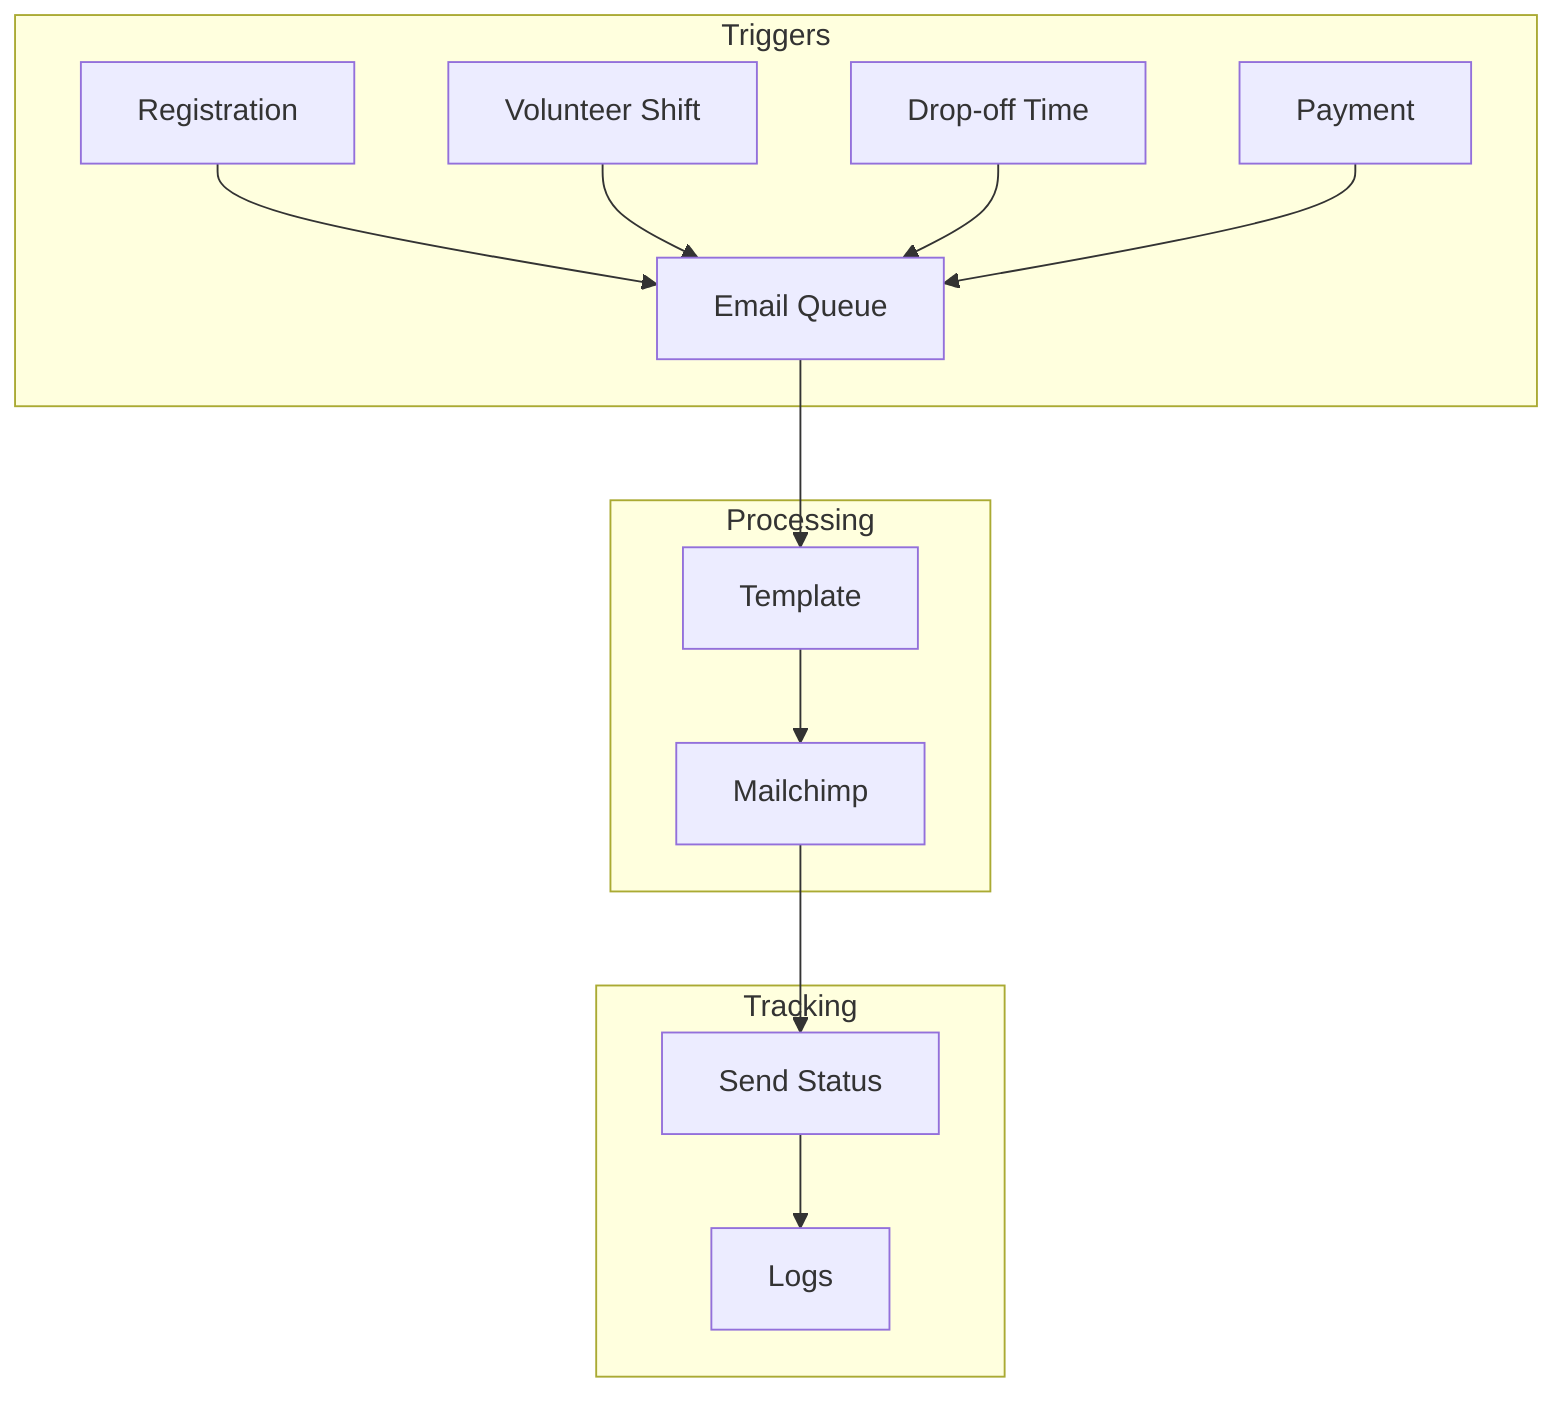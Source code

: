 graph TD
    subgraph "Triggers"
        R[Registration] --> E[Email Queue]
        V[Volunteer Shift] --> E
        D[Drop-off Time] --> E
        P[Payment] --> E
    end
    
    subgraph "Processing"
        E --> T[Template]
        T --> M[Mailchimp]
    end
    
    subgraph "Tracking"
        M --> S[Send Status]
        S --> L[Logs]
    end